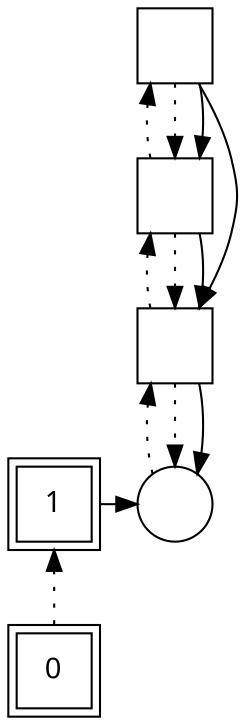 digraph G {
rankdir = BT;
Node [ fontname="Apple Symbols"];
Player		[ label="1" shape=square peripheries=2];
Ground		[ label="0" shape=square peripheries=2];
Sausage		[ label="" shape=circle];
Island0		[ label="" shape=square];
Island1		[ label="" shape=square];
Island2		[ label="" shape=square];
{rank=same; Player,Sausage};
	"Ground" -> "Player" [style=dotted ];
	"Player" -> "Sausage" [constraint=false];
	"Island0" -> "Sausage" [style=dotted ];
	"Sausage" -> "Island0" [style=dotted ];
	"Island1" -> "Island0" [style=dotted ];
	"Island0" -> "Island1" [style=dotted ];
	"Island0" -> "Sausage" [constraint=false];
	"Island2" -> "Island1" [style=dotted ];
	"Island1" -> "Island2" [style=dotted ];
	"Island1" -> "Island0" [constraint=false];
	"Island2" -> "Island1" [constraint=false];
	"Island2" -> "Island0" [constraint=false];
}